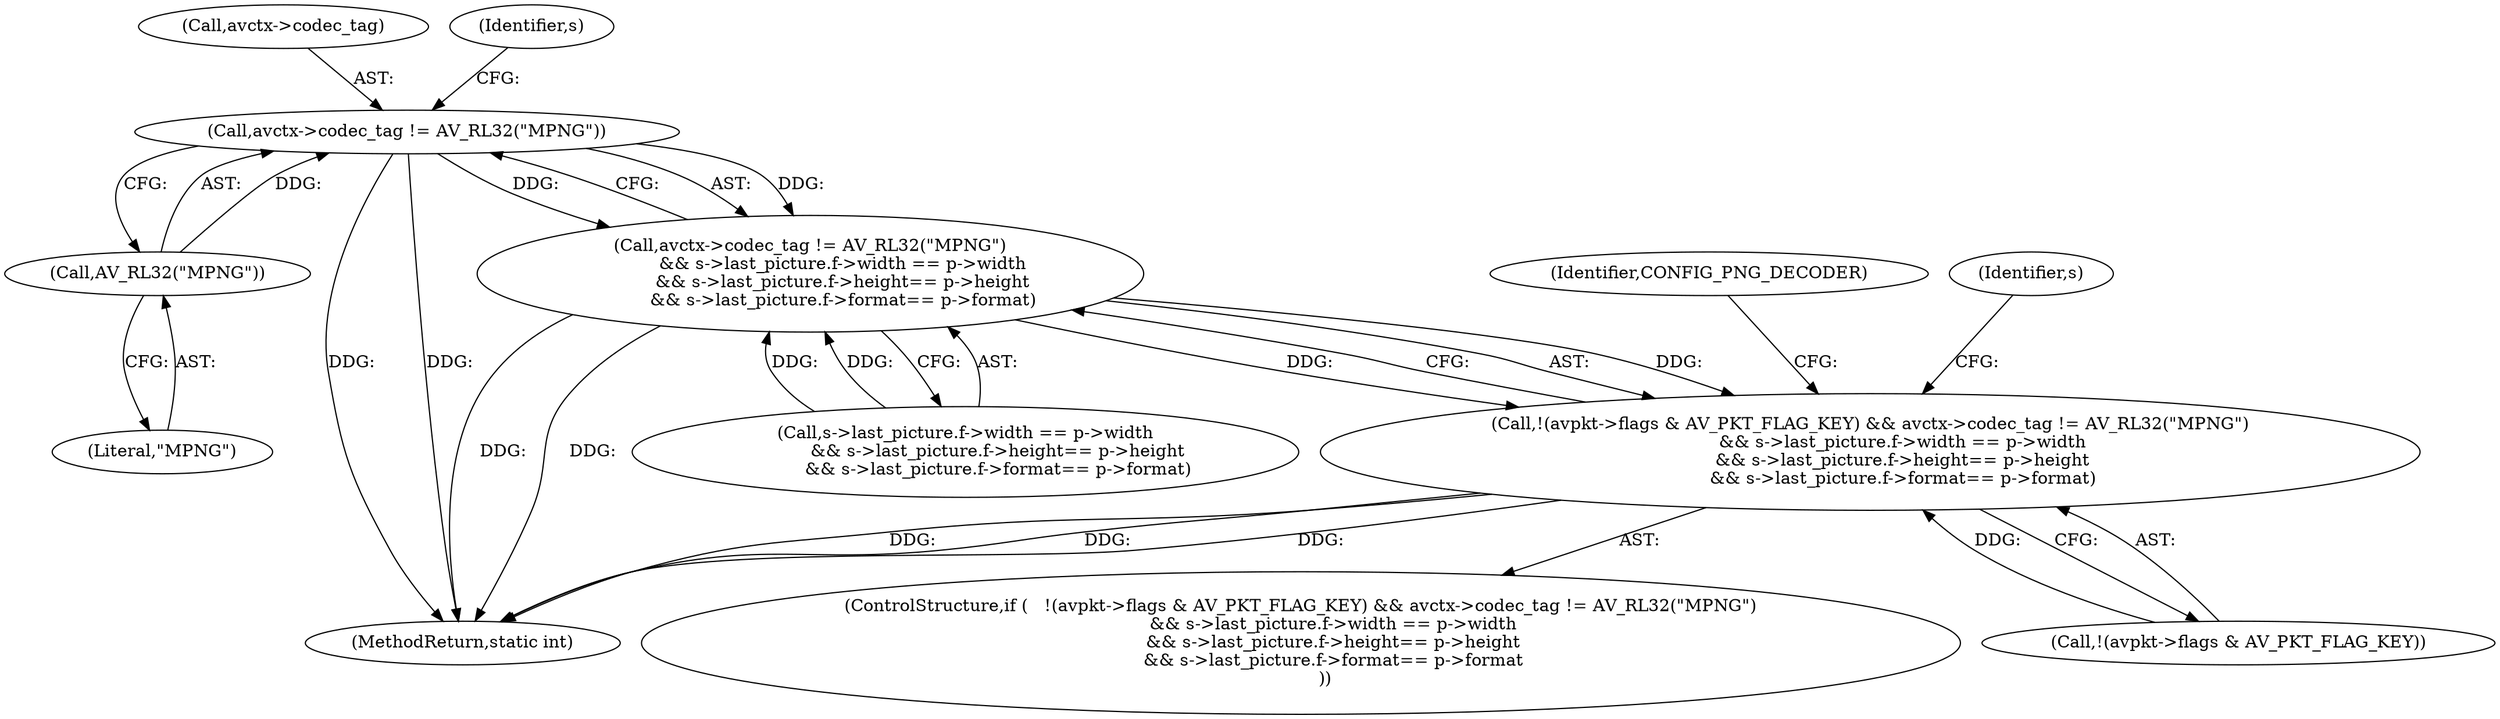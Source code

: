 digraph "0_FFmpeg_e477f09d0b3619f3d29173b2cd593e17e2d1978e@pointer" {
"1000714" [label="(Call,avctx->codec_tag != AV_RL32(\"MPNG\"))"];
"1000718" [label="(Call,AV_RL32(\"MPNG\"))"];
"1000713" [label="(Call,avctx->codec_tag != AV_RL32(\"MPNG\")\n            && s->last_picture.f->width == p->width\n            && s->last_picture.f->height== p->height\n            && s->last_picture.f->format== p->format)"];
"1000706" [label="(Call,!(avpkt->flags & AV_PKT_FLAG_KEY) && avctx->codec_tag != AV_RL32(\"MPNG\")\n            && s->last_picture.f->width == p->width\n            && s->last_picture.f->height== p->height\n            && s->last_picture.f->format== p->format)"];
"1000715" [label="(Call,avctx->codec_tag)"];
"1000720" [label="(Call,s->last_picture.f->width == p->width\n            && s->last_picture.f->height== p->height\n            && s->last_picture.f->format== p->format)"];
"1000705" [label="(ControlStructure,if (   !(avpkt->flags & AV_PKT_FLAG_KEY) && avctx->codec_tag != AV_RL32(\"MPNG\")\n            && s->last_picture.f->width == p->width\n            && s->last_picture.f->height== p->height\n            && s->last_picture.f->format== p->format\n         ))"];
"1000758" [label="(Identifier,CONFIG_PNG_DECODER)"];
"1000719" [label="(Literal,\"MPNG\")"];
"1000828" [label="(MethodReturn,static int)"];
"1000706" [label="(Call,!(avpkt->flags & AV_PKT_FLAG_KEY) && avctx->codec_tag != AV_RL32(\"MPNG\")\n            && s->last_picture.f->width == p->width\n            && s->last_picture.f->height== p->height\n            && s->last_picture.f->format== p->format)"];
"1000713" [label="(Call,avctx->codec_tag != AV_RL32(\"MPNG\")\n            && s->last_picture.f->width == p->width\n            && s->last_picture.f->height== p->height\n            && s->last_picture.f->format== p->format)"];
"1000707" [label="(Call,!(avpkt->flags & AV_PKT_FLAG_KEY))"];
"1000718" [label="(Call,AV_RL32(\"MPNG\"))"];
"1000789" [label="(Identifier,s)"];
"1000714" [label="(Call,avctx->codec_tag != AV_RL32(\"MPNG\"))"];
"1000725" [label="(Identifier,s)"];
"1000714" -> "1000713"  [label="AST: "];
"1000714" -> "1000718"  [label="CFG: "];
"1000715" -> "1000714"  [label="AST: "];
"1000718" -> "1000714"  [label="AST: "];
"1000725" -> "1000714"  [label="CFG: "];
"1000713" -> "1000714"  [label="CFG: "];
"1000714" -> "1000828"  [label="DDG: "];
"1000714" -> "1000828"  [label="DDG: "];
"1000714" -> "1000713"  [label="DDG: "];
"1000714" -> "1000713"  [label="DDG: "];
"1000718" -> "1000714"  [label="DDG: "];
"1000718" -> "1000719"  [label="CFG: "];
"1000719" -> "1000718"  [label="AST: "];
"1000713" -> "1000706"  [label="AST: "];
"1000713" -> "1000720"  [label="CFG: "];
"1000720" -> "1000713"  [label="AST: "];
"1000706" -> "1000713"  [label="CFG: "];
"1000713" -> "1000828"  [label="DDG: "];
"1000713" -> "1000828"  [label="DDG: "];
"1000713" -> "1000706"  [label="DDG: "];
"1000713" -> "1000706"  [label="DDG: "];
"1000720" -> "1000713"  [label="DDG: "];
"1000720" -> "1000713"  [label="DDG: "];
"1000706" -> "1000705"  [label="AST: "];
"1000706" -> "1000707"  [label="CFG: "];
"1000707" -> "1000706"  [label="AST: "];
"1000758" -> "1000706"  [label="CFG: "];
"1000789" -> "1000706"  [label="CFG: "];
"1000706" -> "1000828"  [label="DDG: "];
"1000706" -> "1000828"  [label="DDG: "];
"1000706" -> "1000828"  [label="DDG: "];
"1000707" -> "1000706"  [label="DDG: "];
}
